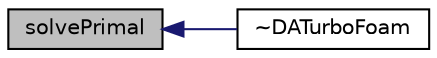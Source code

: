digraph "solvePrimal"
{
  bgcolor="transparent";
  edge [fontname="Helvetica",fontsize="10",labelfontname="Helvetica",labelfontsize="10"];
  node [fontname="Helvetica",fontsize="10",shape=record];
  rankdir="LR";
  Node44 [label="solvePrimal",height=0.2,width=0.4,color="black", fillcolor="grey75", style="filled", fontcolor="black"];
  Node44 -> Node45 [dir="back",color="midnightblue",fontsize="10",style="solid",fontname="Helvetica"];
  Node45 [label="~DATurboFoam",height=0.2,width=0.4,color="black",URL="$classFoam_1_1DATurboFoam.html#a9289f9bcd58fbe551b9109b6a47d8530"];
}
